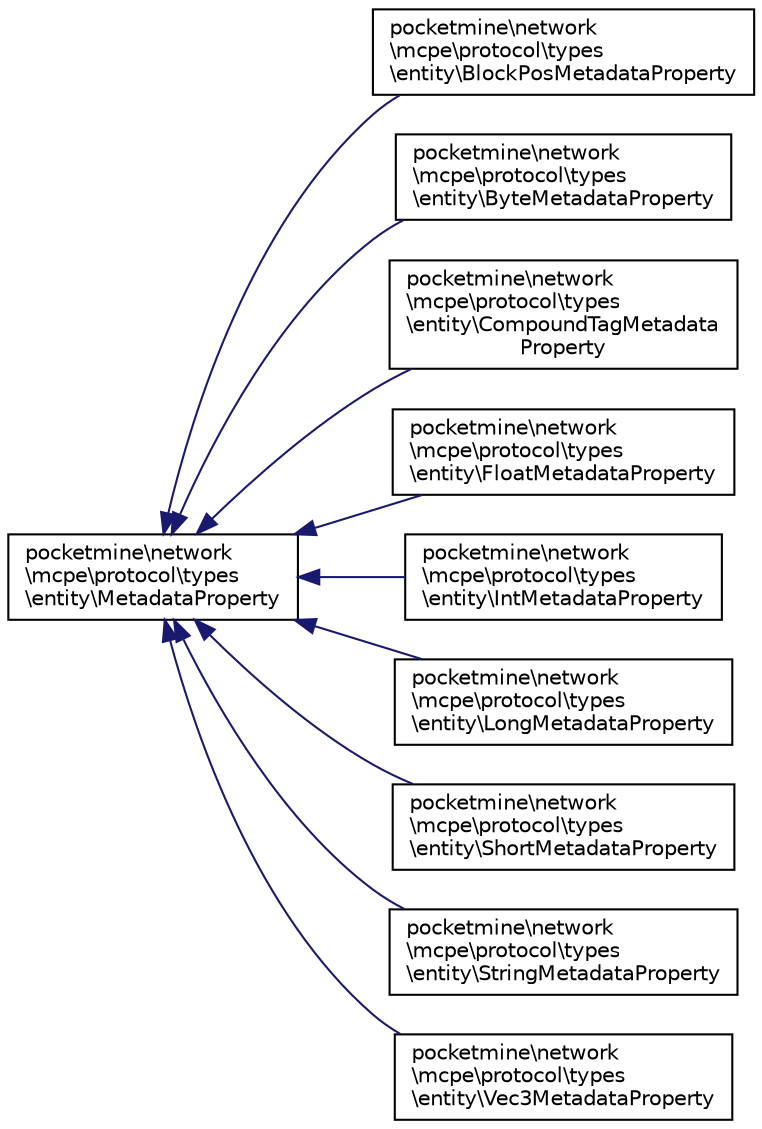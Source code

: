 digraph "Graphical Class Hierarchy"
{
 // INTERACTIVE_SVG=YES
 // LATEX_PDF_SIZE
  edge [fontname="Helvetica",fontsize="10",labelfontname="Helvetica",labelfontsize="10"];
  node [fontname="Helvetica",fontsize="10",shape=record];
  rankdir="LR";
  Node0 [label="pocketmine\\network\l\\mcpe\\protocol\\types\l\\entity\\MetadataProperty",height=0.2,width=0.4,color="black", fillcolor="white", style="filled",URL="$d0/d15/interfacepocketmine_1_1network_1_1mcpe_1_1protocol_1_1types_1_1entity_1_1_metadata_property.html",tooltip=" "];
  Node0 -> Node1 [dir="back",color="midnightblue",fontsize="10",style="solid",fontname="Helvetica"];
  Node1 [label="pocketmine\\network\l\\mcpe\\protocol\\types\l\\entity\\BlockPosMetadataProperty",height=0.2,width=0.4,color="black", fillcolor="white", style="filled",URL="$d0/db0/classpocketmine_1_1network_1_1mcpe_1_1protocol_1_1types_1_1entity_1_1_block_pos_metadata_property.html",tooltip=" "];
  Node0 -> Node2 [dir="back",color="midnightblue",fontsize="10",style="solid",fontname="Helvetica"];
  Node2 [label="pocketmine\\network\l\\mcpe\\protocol\\types\l\\entity\\ByteMetadataProperty",height=0.2,width=0.4,color="black", fillcolor="white", style="filled",URL="$d5/dc6/classpocketmine_1_1network_1_1mcpe_1_1protocol_1_1types_1_1entity_1_1_byte_metadata_property.html",tooltip=" "];
  Node0 -> Node3 [dir="back",color="midnightblue",fontsize="10",style="solid",fontname="Helvetica"];
  Node3 [label="pocketmine\\network\l\\mcpe\\protocol\\types\l\\entity\\CompoundTagMetadata\lProperty",height=0.2,width=0.4,color="black", fillcolor="white", style="filled",URL="$df/d94/classpocketmine_1_1network_1_1mcpe_1_1protocol_1_1types_1_1entity_1_1_compound_tag_metadata_property.html",tooltip=" "];
  Node0 -> Node4 [dir="back",color="midnightblue",fontsize="10",style="solid",fontname="Helvetica"];
  Node4 [label="pocketmine\\network\l\\mcpe\\protocol\\types\l\\entity\\FloatMetadataProperty",height=0.2,width=0.4,color="black", fillcolor="white", style="filled",URL="$d8/d60/classpocketmine_1_1network_1_1mcpe_1_1protocol_1_1types_1_1entity_1_1_float_metadata_property.html",tooltip=" "];
  Node0 -> Node5 [dir="back",color="midnightblue",fontsize="10",style="solid",fontname="Helvetica"];
  Node5 [label="pocketmine\\network\l\\mcpe\\protocol\\types\l\\entity\\IntMetadataProperty",height=0.2,width=0.4,color="black", fillcolor="white", style="filled",URL="$d0/da8/classpocketmine_1_1network_1_1mcpe_1_1protocol_1_1types_1_1entity_1_1_int_metadata_property.html",tooltip=" "];
  Node0 -> Node6 [dir="back",color="midnightblue",fontsize="10",style="solid",fontname="Helvetica"];
  Node6 [label="pocketmine\\network\l\\mcpe\\protocol\\types\l\\entity\\LongMetadataProperty",height=0.2,width=0.4,color="black", fillcolor="white", style="filled",URL="$d5/d92/classpocketmine_1_1network_1_1mcpe_1_1protocol_1_1types_1_1entity_1_1_long_metadata_property.html",tooltip=" "];
  Node0 -> Node7 [dir="back",color="midnightblue",fontsize="10",style="solid",fontname="Helvetica"];
  Node7 [label="pocketmine\\network\l\\mcpe\\protocol\\types\l\\entity\\ShortMetadataProperty",height=0.2,width=0.4,color="black", fillcolor="white", style="filled",URL="$d3/d52/classpocketmine_1_1network_1_1mcpe_1_1protocol_1_1types_1_1entity_1_1_short_metadata_property.html",tooltip=" "];
  Node0 -> Node8 [dir="back",color="midnightblue",fontsize="10",style="solid",fontname="Helvetica"];
  Node8 [label="pocketmine\\network\l\\mcpe\\protocol\\types\l\\entity\\StringMetadataProperty",height=0.2,width=0.4,color="black", fillcolor="white", style="filled",URL="$da/d66/classpocketmine_1_1network_1_1mcpe_1_1protocol_1_1types_1_1entity_1_1_string_metadata_property.html",tooltip=" "];
  Node0 -> Node9 [dir="back",color="midnightblue",fontsize="10",style="solid",fontname="Helvetica"];
  Node9 [label="pocketmine\\network\l\\mcpe\\protocol\\types\l\\entity\\Vec3MetadataProperty",height=0.2,width=0.4,color="black", fillcolor="white", style="filled",URL="$df/d8e/classpocketmine_1_1network_1_1mcpe_1_1protocol_1_1types_1_1entity_1_1_vec3_metadata_property.html",tooltip=" "];
}
